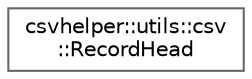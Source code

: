 digraph "Graphical Class Hierarchy"
{
 // LATEX_PDF_SIZE
  bgcolor="transparent";
  edge [fontname=Helvetica,fontsize=10,labelfontname=Helvetica,labelfontsize=10];
  node [fontname=Helvetica,fontsize=10,shape=box,height=0.2,width=0.4];
  rankdir="LR";
  Node0 [id="Node000000",label="csvhelper::utils::csv\l::RecordHead",height=0.2,width=0.4,color="grey40", fillcolor="white", style="filled",URL="$structcsvhelper_1_1utils_1_1csv_1_1_record_head.html",tooltip=" "];
}
